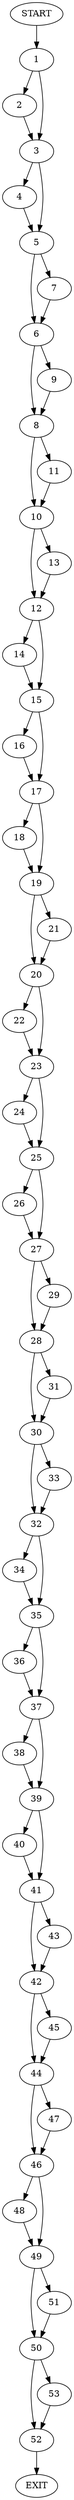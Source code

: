 digraph {
0 [label="START"]
54 [label="EXIT"]
0 -> 1
1 -> 2
1 -> 3
3 -> 4
3 -> 5
2 -> 3
4 -> 5
5 -> 6
5 -> 7
6 -> 8
6 -> 9
7 -> 6
8 -> 10
8 -> 11
9 -> 8
10 -> 12
10 -> 13
11 -> 10
13 -> 12
12 -> 14
12 -> 15
14 -> 15
15 -> 16
15 -> 17
17 -> 18
17 -> 19
16 -> 17
18 -> 19
19 -> 20
19 -> 21
21 -> 20
20 -> 22
20 -> 23
22 -> 23
23 -> 24
23 -> 25
24 -> 25
25 -> 26
25 -> 27
26 -> 27
27 -> 28
27 -> 29
28 -> 30
28 -> 31
29 -> 28
31 -> 30
30 -> 32
30 -> 33
33 -> 32
32 -> 34
32 -> 35
35 -> 36
35 -> 37
34 -> 35
36 -> 37
37 -> 38
37 -> 39
39 -> 40
39 -> 41
38 -> 39
41 -> 42
41 -> 43
40 -> 41
43 -> 42
42 -> 44
42 -> 45
44 -> 46
44 -> 47
45 -> 44
46 -> 48
46 -> 49
47 -> 46
49 -> 50
49 -> 51
48 -> 49
51 -> 50
50 -> 52
50 -> 53
52 -> 54
53 -> 52
}
